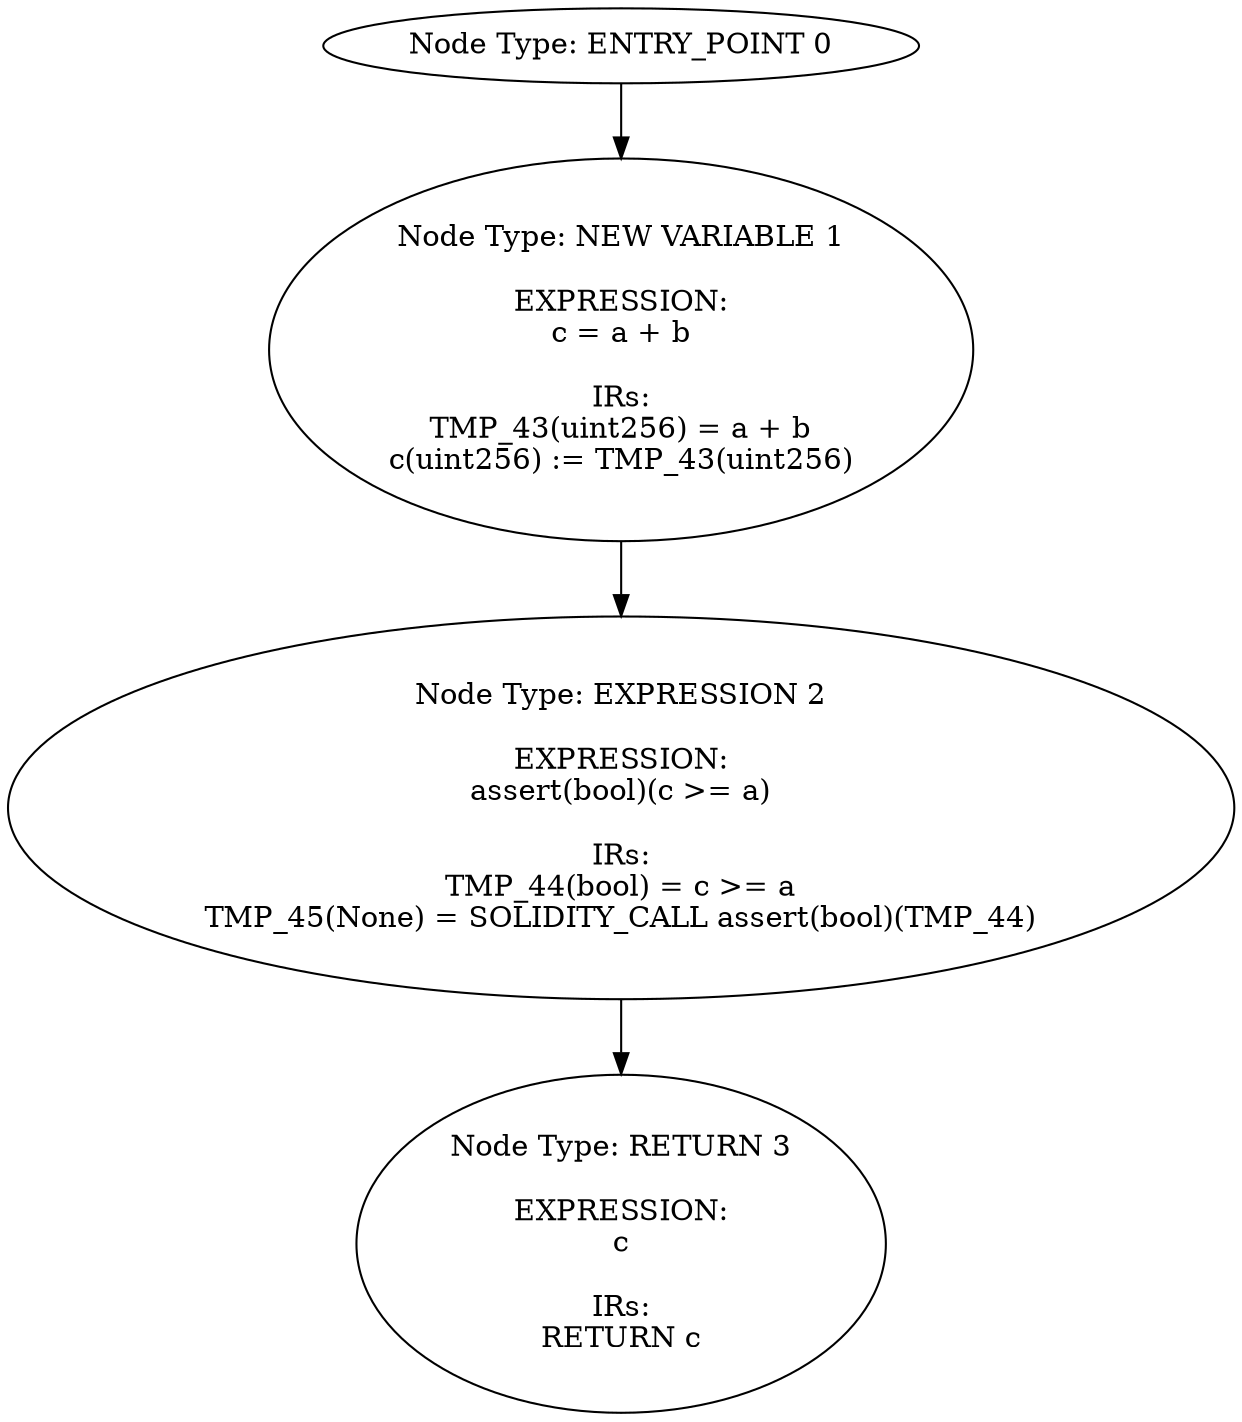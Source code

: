 digraph{
0[label="Node Type: ENTRY_POINT 0
"];
0->1;
1[label="Node Type: NEW VARIABLE 1

EXPRESSION:
c = a + b

IRs:
TMP_43(uint256) = a + b
c(uint256) := TMP_43(uint256)"];
1->2;
2[label="Node Type: EXPRESSION 2

EXPRESSION:
assert(bool)(c >= a)

IRs:
TMP_44(bool) = c >= a
TMP_45(None) = SOLIDITY_CALL assert(bool)(TMP_44)"];
2->3;
3[label="Node Type: RETURN 3

EXPRESSION:
c

IRs:
RETURN c"];
}
